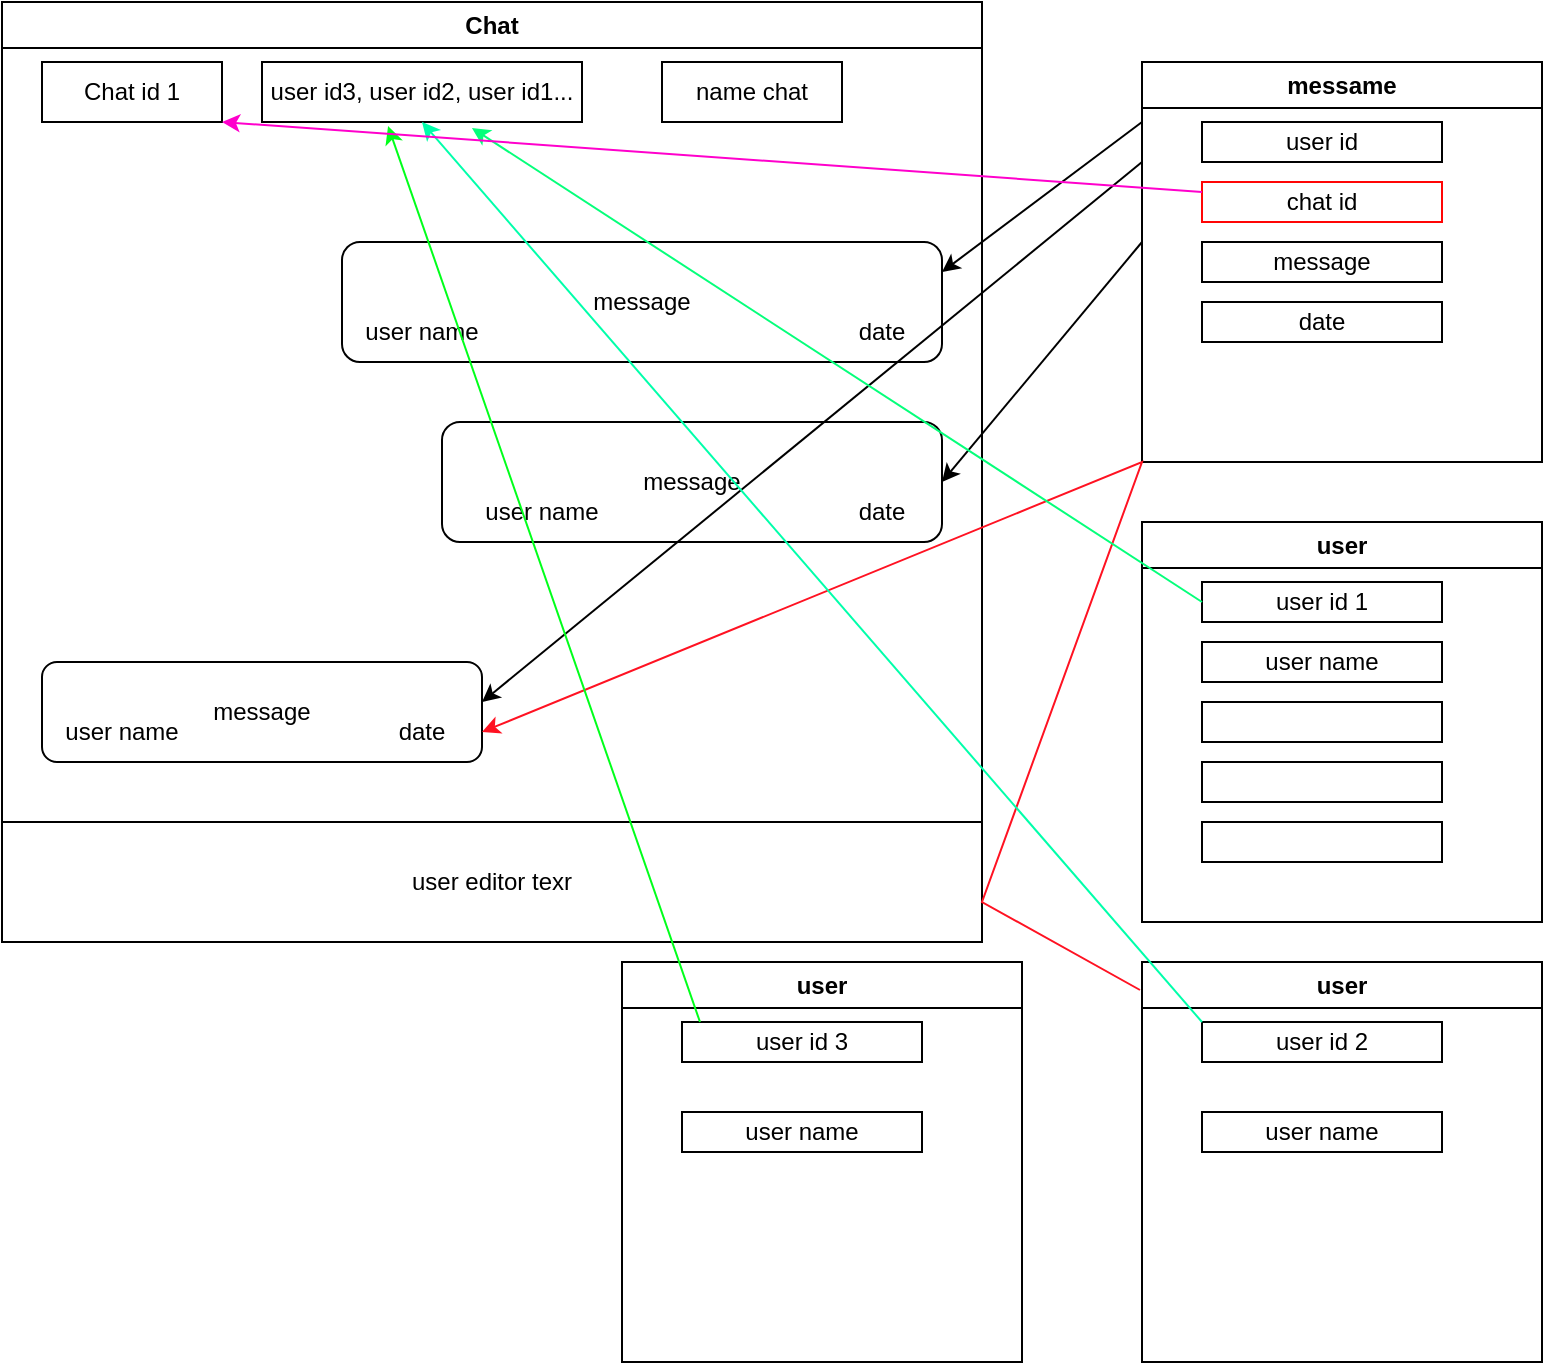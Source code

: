 <mxfile version="21.1.5" type="github">
  <diagram name="Страница 1" id="LQKPSqE4vnAQmoSP-NEP">
    <mxGraphModel dx="1377" dy="756" grid="1" gridSize="10" guides="1" tooltips="1" connect="1" arrows="1" fold="1" page="1" pageScale="1" pageWidth="827" pageHeight="1169" math="0" shadow="0">
      <root>
        <mxCell id="0" />
        <mxCell id="1" parent="0" />
        <mxCell id="SX6F0-9BtOAjzvchPJpp-1" value="messame" style="swimlane;whiteSpace=wrap;html=1;" vertex="1" parent="1">
          <mxGeometry x="600" y="50" width="200" height="200" as="geometry" />
        </mxCell>
        <mxCell id="SX6F0-9BtOAjzvchPJpp-2" value="user id" style="rounded=0;whiteSpace=wrap;html=1;" vertex="1" parent="SX6F0-9BtOAjzvchPJpp-1">
          <mxGeometry x="30" y="30" width="120" height="20" as="geometry" />
        </mxCell>
        <mxCell id="SX6F0-9BtOAjzvchPJpp-3" value="chat id" style="rounded=0;whiteSpace=wrap;html=1;strokeColor=#FF0505;" vertex="1" parent="SX6F0-9BtOAjzvchPJpp-1">
          <mxGeometry x="30" y="60" width="120" height="20" as="geometry" />
        </mxCell>
        <mxCell id="SX6F0-9BtOAjzvchPJpp-4" value="message" style="rounded=0;whiteSpace=wrap;html=1;" vertex="1" parent="SX6F0-9BtOAjzvchPJpp-1">
          <mxGeometry x="30" y="90" width="120" height="20" as="geometry" />
        </mxCell>
        <mxCell id="SX6F0-9BtOAjzvchPJpp-5" value="date" style="rounded=0;whiteSpace=wrap;html=1;" vertex="1" parent="SX6F0-9BtOAjzvchPJpp-1">
          <mxGeometry x="30" y="120" width="120" height="20" as="geometry" />
        </mxCell>
        <mxCell id="SX6F0-9BtOAjzvchPJpp-54" value="" style="endArrow=classic;html=1;rounded=0;entryX=1;entryY=0.25;entryDx=0;entryDy=0;" edge="1" parent="SX6F0-9BtOAjzvchPJpp-1" target="SX6F0-9BtOAjzvchPJpp-36">
          <mxGeometry width="50" height="50" relative="1" as="geometry">
            <mxPoint y="30" as="sourcePoint" />
            <mxPoint x="50" y="-20" as="targetPoint" />
          </mxGeometry>
        </mxCell>
        <mxCell id="SX6F0-9BtOAjzvchPJpp-7" value="user" style="swimlane;whiteSpace=wrap;html=1;" vertex="1" parent="1">
          <mxGeometry x="600" y="280" width="200" height="200" as="geometry" />
        </mxCell>
        <mxCell id="SX6F0-9BtOAjzvchPJpp-8" value="user id 1" style="rounded=0;whiteSpace=wrap;html=1;" vertex="1" parent="SX6F0-9BtOAjzvchPJpp-7">
          <mxGeometry x="30" y="30" width="120" height="20" as="geometry" />
        </mxCell>
        <mxCell id="SX6F0-9BtOAjzvchPJpp-9" value="user name" style="rounded=0;whiteSpace=wrap;html=1;" vertex="1" parent="SX6F0-9BtOAjzvchPJpp-7">
          <mxGeometry x="30" y="60" width="120" height="20" as="geometry" />
        </mxCell>
        <mxCell id="SX6F0-9BtOAjzvchPJpp-10" value="" style="rounded=0;whiteSpace=wrap;html=1;" vertex="1" parent="SX6F0-9BtOAjzvchPJpp-7">
          <mxGeometry x="30" y="90" width="120" height="20" as="geometry" />
        </mxCell>
        <mxCell id="SX6F0-9BtOAjzvchPJpp-11" value="" style="rounded=0;whiteSpace=wrap;html=1;" vertex="1" parent="SX6F0-9BtOAjzvchPJpp-7">
          <mxGeometry x="30" y="120" width="120" height="20" as="geometry" />
        </mxCell>
        <mxCell id="SX6F0-9BtOAjzvchPJpp-12" value="" style="rounded=0;whiteSpace=wrap;html=1;" vertex="1" parent="SX6F0-9BtOAjzvchPJpp-7">
          <mxGeometry x="30" y="150" width="120" height="20" as="geometry" />
        </mxCell>
        <mxCell id="SX6F0-9BtOAjzvchPJpp-13" value="user" style="swimlane;whiteSpace=wrap;html=1;" vertex="1" parent="1">
          <mxGeometry x="600" y="500" width="200" height="200" as="geometry" />
        </mxCell>
        <mxCell id="SX6F0-9BtOAjzvchPJpp-14" value="user id 2" style="rounded=0;whiteSpace=wrap;html=1;" vertex="1" parent="SX6F0-9BtOAjzvchPJpp-13">
          <mxGeometry x="30" y="30" width="120" height="20" as="geometry" />
        </mxCell>
        <mxCell id="SX6F0-9BtOAjzvchPJpp-37" value="user name" style="rounded=0;whiteSpace=wrap;html=1;" vertex="1" parent="SX6F0-9BtOAjzvchPJpp-13">
          <mxGeometry x="30" y="75" width="120" height="20" as="geometry" />
        </mxCell>
        <mxCell id="SX6F0-9BtOAjzvchPJpp-23" value="Chat" style="swimlane;whiteSpace=wrap;html=1;" vertex="1" parent="1">
          <mxGeometry x="30" y="20" width="490" height="470" as="geometry" />
        </mxCell>
        <mxCell id="SX6F0-9BtOAjzvchPJpp-22" value="Chat id 1" style="rounded=0;whiteSpace=wrap;html=1;" vertex="1" parent="SX6F0-9BtOAjzvchPJpp-23">
          <mxGeometry x="20" y="30" width="90" height="30" as="geometry" />
        </mxCell>
        <mxCell id="SX6F0-9BtOAjzvchPJpp-24" value="name chat" style="rounded=0;whiteSpace=wrap;html=1;" vertex="1" parent="SX6F0-9BtOAjzvchPJpp-23">
          <mxGeometry x="330" y="30" width="90" height="30" as="geometry" />
        </mxCell>
        <mxCell id="SX6F0-9BtOAjzvchPJpp-25" value="user id3, user id2, user id1..." style="rounded=0;whiteSpace=wrap;html=1;" vertex="1" parent="SX6F0-9BtOAjzvchPJpp-23">
          <mxGeometry x="130" y="30" width="160" height="30" as="geometry" />
        </mxCell>
        <mxCell id="SX6F0-9BtOAjzvchPJpp-36" value="message" style="rounded=1;whiteSpace=wrap;html=1;" vertex="1" parent="SX6F0-9BtOAjzvchPJpp-23">
          <mxGeometry x="170" y="120" width="300" height="60" as="geometry" />
        </mxCell>
        <mxCell id="SX6F0-9BtOAjzvchPJpp-39" value="user name" style="text;html=1;strokeColor=none;fillColor=none;align=center;verticalAlign=middle;whiteSpace=wrap;rounded=0;" vertex="1" parent="SX6F0-9BtOAjzvchPJpp-23">
          <mxGeometry x="180" y="150" width="60" height="30" as="geometry" />
        </mxCell>
        <mxCell id="SX6F0-9BtOAjzvchPJpp-40" value="date" style="text;html=1;strokeColor=none;fillColor=none;align=center;verticalAlign=middle;whiteSpace=wrap;rounded=0;" vertex="1" parent="SX6F0-9BtOAjzvchPJpp-23">
          <mxGeometry x="410" y="150" width="60" height="30" as="geometry" />
        </mxCell>
        <mxCell id="SX6F0-9BtOAjzvchPJpp-42" value="message" style="rounded=1;whiteSpace=wrap;html=1;" vertex="1" parent="SX6F0-9BtOAjzvchPJpp-23">
          <mxGeometry x="220" y="210" width="250" height="60" as="geometry" />
        </mxCell>
        <mxCell id="SX6F0-9BtOAjzvchPJpp-43" value="user name" style="text;html=1;strokeColor=none;fillColor=none;align=center;verticalAlign=middle;whiteSpace=wrap;rounded=0;" vertex="1" parent="SX6F0-9BtOAjzvchPJpp-23">
          <mxGeometry x="240" y="240" width="60" height="30" as="geometry" />
        </mxCell>
        <mxCell id="SX6F0-9BtOAjzvchPJpp-44" value="date" style="text;html=1;strokeColor=none;fillColor=none;align=center;verticalAlign=middle;whiteSpace=wrap;rounded=0;" vertex="1" parent="SX6F0-9BtOAjzvchPJpp-23">
          <mxGeometry x="410" y="240" width="60" height="30" as="geometry" />
        </mxCell>
        <mxCell id="SX6F0-9BtOAjzvchPJpp-45" value="message" style="rounded=1;whiteSpace=wrap;html=1;" vertex="1" parent="SX6F0-9BtOAjzvchPJpp-23">
          <mxGeometry x="20" y="330" width="220" height="50" as="geometry" />
        </mxCell>
        <mxCell id="SX6F0-9BtOAjzvchPJpp-46" value="user name" style="text;html=1;strokeColor=none;fillColor=none;align=center;verticalAlign=middle;whiteSpace=wrap;rounded=0;" vertex="1" parent="SX6F0-9BtOAjzvchPJpp-23">
          <mxGeometry x="30" y="350" width="60" height="30" as="geometry" />
        </mxCell>
        <mxCell id="SX6F0-9BtOAjzvchPJpp-47" value="date" style="text;html=1;strokeColor=none;fillColor=none;align=center;verticalAlign=middle;whiteSpace=wrap;rounded=0;" vertex="1" parent="SX6F0-9BtOAjzvchPJpp-23">
          <mxGeometry x="180" y="350" width="60" height="30" as="geometry" />
        </mxCell>
        <mxCell id="SX6F0-9BtOAjzvchPJpp-48" value="user editor texr" style="rounded=0;whiteSpace=wrap;html=1;" vertex="1" parent="SX6F0-9BtOAjzvchPJpp-23">
          <mxGeometry y="410" width="490" height="60" as="geometry" />
        </mxCell>
        <mxCell id="SX6F0-9BtOAjzvchPJpp-26" value="user" style="swimlane;whiteSpace=wrap;html=1;" vertex="1" parent="1">
          <mxGeometry x="340" y="500" width="200" height="200" as="geometry" />
        </mxCell>
        <mxCell id="SX6F0-9BtOAjzvchPJpp-27" value="user id 3" style="rounded=0;whiteSpace=wrap;html=1;" vertex="1" parent="SX6F0-9BtOAjzvchPJpp-26">
          <mxGeometry x="30" y="30" width="120" height="20" as="geometry" />
        </mxCell>
        <mxCell id="SX6F0-9BtOAjzvchPJpp-38" value="user name" style="rounded=0;whiteSpace=wrap;html=1;" vertex="1" parent="SX6F0-9BtOAjzvchPJpp-26">
          <mxGeometry x="30" y="75" width="120" height="20" as="geometry" />
        </mxCell>
        <mxCell id="SX6F0-9BtOAjzvchPJpp-53" value="" style="endArrow=classic;html=1;rounded=0;exitX=0;exitY=0.25;exitDx=0;exitDy=0;entryX=1;entryY=0;entryDx=0;entryDy=0;" edge="1" parent="1" source="SX6F0-9BtOAjzvchPJpp-1" target="SX6F0-9BtOAjzvchPJpp-47">
          <mxGeometry width="50" height="50" relative="1" as="geometry">
            <mxPoint x="560" y="60" as="sourcePoint" />
            <mxPoint x="610" y="10" as="targetPoint" />
          </mxGeometry>
        </mxCell>
        <mxCell id="SX6F0-9BtOAjzvchPJpp-55" value="" style="endArrow=classic;html=1;rounded=0;entryX=1;entryY=0;entryDx=0;entryDy=0;" edge="1" parent="1" target="SX6F0-9BtOAjzvchPJpp-44">
          <mxGeometry width="50" height="50" relative="1" as="geometry">
            <mxPoint x="600" y="140" as="sourcePoint" />
            <mxPoint x="580" y="200" as="targetPoint" />
          </mxGeometry>
        </mxCell>
        <mxCell id="SX6F0-9BtOAjzvchPJpp-51" value="" style="endArrow=classic;html=1;rounded=0;entryX=1;entryY=0.5;entryDx=0;entryDy=0;exitX=-0.005;exitY=0.07;exitDx=0;exitDy=0;exitPerimeter=0;strokeColor=#FF1222;" edge="1" parent="1" source="SX6F0-9BtOAjzvchPJpp-13" target="SX6F0-9BtOAjzvchPJpp-47">
          <mxGeometry width="50" height="50" relative="1" as="geometry">
            <mxPoint x="630" y="540" as="sourcePoint" />
            <mxPoint x="520" y="470" as="targetPoint" />
            <Array as="points">
              <mxPoint x="520" y="470" />
              <mxPoint x="600" y="250" />
            </Array>
          </mxGeometry>
        </mxCell>
        <mxCell id="SX6F0-9BtOAjzvchPJpp-57" value="" style="endArrow=classic;html=1;rounded=0;entryX=0.394;entryY=1.067;entryDx=0;entryDy=0;entryPerimeter=0;exitX=0.075;exitY=0;exitDx=0;exitDy=0;exitPerimeter=0;strokeColor=#00FF1A;" edge="1" parent="1" source="SX6F0-9BtOAjzvchPJpp-27" target="SX6F0-9BtOAjzvchPJpp-25">
          <mxGeometry width="50" height="50" relative="1" as="geometry">
            <mxPoint x="390" y="410" as="sourcePoint" />
            <mxPoint x="440" y="360" as="targetPoint" />
          </mxGeometry>
        </mxCell>
        <mxCell id="SX6F0-9BtOAjzvchPJpp-58" value="" style="endArrow=classic;html=1;rounded=0;entryX=0.5;entryY=1;entryDx=0;entryDy=0;exitX=0;exitY=0;exitDx=0;exitDy=0;strokeColor=#00FFAA;" edge="1" parent="1" source="SX6F0-9BtOAjzvchPJpp-14" target="SX6F0-9BtOAjzvchPJpp-25">
          <mxGeometry width="50" height="50" relative="1" as="geometry">
            <mxPoint x="408" y="510" as="sourcePoint" />
            <mxPoint x="233" y="92" as="targetPoint" />
          </mxGeometry>
        </mxCell>
        <mxCell id="SX6F0-9BtOAjzvchPJpp-59" value="" style="endArrow=classic;html=1;rounded=0;entryX=0.656;entryY=1.1;entryDx=0;entryDy=0;entryPerimeter=0;exitX=0;exitY=0.5;exitDx=0;exitDy=0;strokeColor=#05FF7A;" edge="1" parent="1" source="SX6F0-9BtOAjzvchPJpp-8" target="SX6F0-9BtOAjzvchPJpp-25">
          <mxGeometry width="50" height="50" relative="1" as="geometry">
            <mxPoint x="418" y="520" as="sourcePoint" />
            <mxPoint x="243" y="102" as="targetPoint" />
          </mxGeometry>
        </mxCell>
        <mxCell id="SX6F0-9BtOAjzvchPJpp-61" value="" style="endArrow=classic;html=1;rounded=0;entryX=1;entryY=1;entryDx=0;entryDy=0;exitX=0;exitY=0.25;exitDx=0;exitDy=0;strokeColor=#FF00CC;" edge="1" parent="1" source="SX6F0-9BtOAjzvchPJpp-3" target="SX6F0-9BtOAjzvchPJpp-22">
          <mxGeometry width="50" height="50" relative="1" as="geometry">
            <mxPoint x="390" y="410" as="sourcePoint" />
            <mxPoint x="440" y="360" as="targetPoint" />
          </mxGeometry>
        </mxCell>
      </root>
    </mxGraphModel>
  </diagram>
</mxfile>
